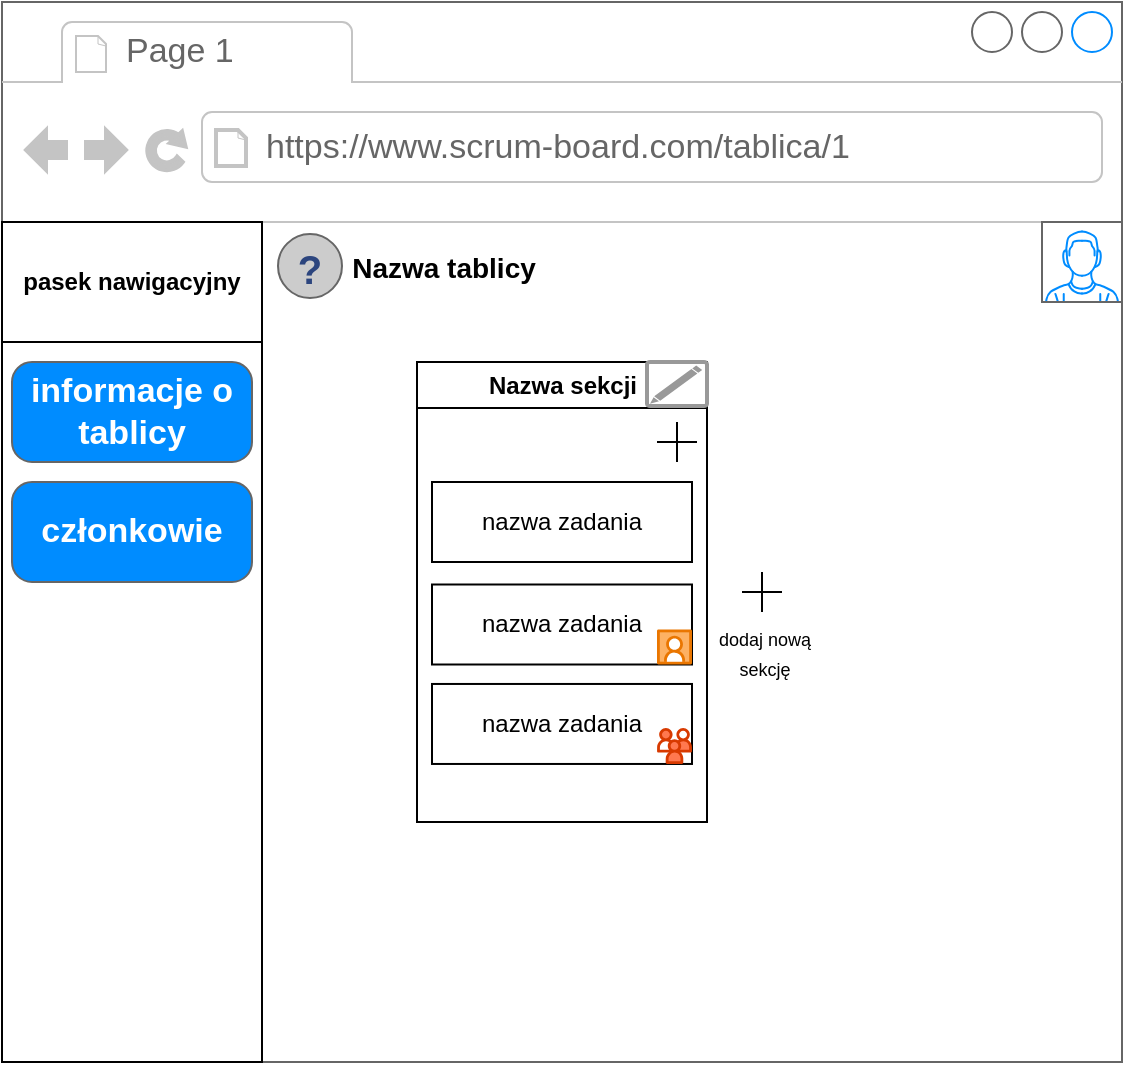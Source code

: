<mxfile version="24.0.2" type="device" pages="2">
  <diagram name="Strona-1" id="AWiner5oOUAS1Hgjm13_">
    <mxGraphModel dx="1009" dy="-619" grid="1" gridSize="10" guides="1" tooltips="1" connect="1" arrows="1" fold="1" page="1" pageScale="1" pageWidth="827" pageHeight="1169" math="0" shadow="0">
      <root>
        <mxCell id="0" />
        <mxCell id="1" parent="0" />
        <mxCell id="0OyC13PRXpWRmpuwHK3v-1" value="" style="strokeWidth=1;shadow=0;dashed=0;align=center;html=1;shape=mxgraph.mockup.containers.browserWindow;rSize=0;strokeColor=#666666;strokeColor2=#008cff;strokeColor3=#c4c4c4;mainText=,;recursiveResize=0;" vertex="1" parent="1">
          <mxGeometry x="120" y="1210" width="560" height="530" as="geometry" />
        </mxCell>
        <mxCell id="0OyC13PRXpWRmpuwHK3v-2" value="Page 1" style="strokeWidth=1;shadow=0;dashed=0;align=center;html=1;shape=mxgraph.mockup.containers.anchor;fontSize=17;fontColor=#666666;align=left;whiteSpace=wrap;" vertex="1" parent="0OyC13PRXpWRmpuwHK3v-1">
          <mxGeometry x="60" y="12" width="110" height="26" as="geometry" />
        </mxCell>
        <mxCell id="0OyC13PRXpWRmpuwHK3v-3" value="https://www.scrum-board.com/tablica/1" style="strokeWidth=1;shadow=0;dashed=0;align=center;html=1;shape=mxgraph.mockup.containers.anchor;rSize=0;fontSize=17;fontColor=#666666;align=left;" vertex="1" parent="0OyC13PRXpWRmpuwHK3v-1">
          <mxGeometry x="130" y="60" width="250" height="26" as="geometry" />
        </mxCell>
        <mxCell id="0OyC13PRXpWRmpuwHK3v-4" value="" style="verticalLabelPosition=bottom;shadow=0;dashed=0;align=center;html=1;verticalAlign=top;strokeWidth=1;shape=mxgraph.mockup.containers.userMale;strokeColor=#666666;strokeColor2=#008cff;" vertex="1" parent="0OyC13PRXpWRmpuwHK3v-1">
          <mxGeometry x="520" y="110" width="40" height="40" as="geometry" />
        </mxCell>
        <mxCell id="0OyC13PRXpWRmpuwHK3v-5" value="" style="strokeWidth=1;shadow=0;dashed=0;align=center;html=1;shape=mxgraph.mockup.forms.anchor;align=right;spacingRight=2;fontColor=#666666;" vertex="1" parent="0OyC13PRXpWRmpuwHK3v-1">
          <mxGeometry x="60" y="200" width="50" height="18" as="geometry" />
        </mxCell>
        <mxCell id="0OyC13PRXpWRmpuwHK3v-6" value="" style="strokeWidth=1;shadow=0;dashed=0;align=center;html=1;shape=mxgraph.mockup.forms.anchor;align=right;spacingRight=2;fontColor=#666666;" vertex="1" parent="0OyC13PRXpWRmpuwHK3v-1">
          <mxGeometry x="60" y="230" width="50" height="18" as="geometry" />
        </mxCell>
        <mxCell id="0OyC13PRXpWRmpuwHK3v-7" value="" style="verticalLabelPosition=bottom;shadow=0;dashed=0;align=center;html=1;verticalAlign=top;strokeWidth=1;shape=mxgraph.mockup.misc.help_icon;" vertex="1" parent="0OyC13PRXpWRmpuwHK3v-1">
          <mxGeometry x="138" y="116" width="32" height="32" as="geometry" />
        </mxCell>
        <mxCell id="0OyC13PRXpWRmpuwHK3v-8" value="&lt;font style=&quot;font-size: 14px;&quot;&gt;&lt;b&gt;Nazwa tablicy&lt;/b&gt;&lt;/font&gt;" style="text;html=1;align=center;verticalAlign=middle;whiteSpace=wrap;rounded=0;" vertex="1" parent="0OyC13PRXpWRmpuwHK3v-1">
          <mxGeometry x="170" y="118" width="102" height="30" as="geometry" />
        </mxCell>
        <mxCell id="0OyC13PRXpWRmpuwHK3v-9" value="Nazwa sekcji" style="swimlane;whiteSpace=wrap;html=1;" vertex="1" parent="0OyC13PRXpWRmpuwHK3v-1">
          <mxGeometry x="207.5" y="180" width="145" height="230" as="geometry">
            <mxRectangle x="215" y="200" width="110" height="30" as="alternateBounds" />
          </mxGeometry>
        </mxCell>
        <mxCell id="0OyC13PRXpWRmpuwHK3v-10" value="" style="strokeColor=#999999;verticalLabelPosition=bottom;shadow=0;dashed=0;verticalAlign=top;strokeWidth=2;html=1;shape=mxgraph.mockup.misc.editIcon;" vertex="1" parent="0OyC13PRXpWRmpuwHK3v-9">
          <mxGeometry x="115" width="30" height="22" as="geometry" />
        </mxCell>
        <mxCell id="0OyC13PRXpWRmpuwHK3v-11" value="" style="endArrow=none;html=1;rounded=0;" edge="1" parent="0OyC13PRXpWRmpuwHK3v-9">
          <mxGeometry width="50" height="50" relative="1" as="geometry">
            <mxPoint x="130" y="50" as="sourcePoint" />
            <mxPoint x="130" y="30" as="targetPoint" />
          </mxGeometry>
        </mxCell>
        <mxCell id="0OyC13PRXpWRmpuwHK3v-12" value="" style="endArrow=none;html=1;rounded=0;" edge="1" parent="0OyC13PRXpWRmpuwHK3v-9">
          <mxGeometry width="50" height="50" relative="1" as="geometry">
            <mxPoint x="140" y="40" as="sourcePoint" />
            <mxPoint x="120" y="40" as="targetPoint" />
          </mxGeometry>
        </mxCell>
        <mxCell id="0OyC13PRXpWRmpuwHK3v-13" value="nazwa zadania" style="rounded=0;whiteSpace=wrap;html=1;" vertex="1" parent="0OyC13PRXpWRmpuwHK3v-9">
          <mxGeometry x="7.5" y="60" width="130" height="40" as="geometry" />
        </mxCell>
        <mxCell id="0OyC13PRXpWRmpuwHK3v-14" value="nazwa zadania" style="rounded=0;whiteSpace=wrap;html=1;" vertex="1" parent="0OyC13PRXpWRmpuwHK3v-9">
          <mxGeometry x="7.5" y="111.25" width="130" height="40" as="geometry" />
        </mxCell>
        <mxCell id="0OyC13PRXpWRmpuwHK3v-15" value="nazwa zadania" style="rounded=0;whiteSpace=wrap;html=1;" vertex="1" parent="0OyC13PRXpWRmpuwHK3v-9">
          <mxGeometry x="7.5" y="160.98" width="130" height="40" as="geometry" />
        </mxCell>
        <mxCell id="0OyC13PRXpWRmpuwHK3v-16" value="" style="verticalLabelPosition=bottom;aspect=fixed;html=1;shape=mxgraph.salesforce.social_studio;" vertex="1" parent="0OyC13PRXpWRmpuwHK3v-9">
          <mxGeometry x="120" y="133.75" width="17.5" height="17.5" as="geometry" />
        </mxCell>
        <mxCell id="0OyC13PRXpWRmpuwHK3v-17" value="" style="verticalLabelPosition=bottom;aspect=fixed;html=1;shape=mxgraph.salesforce.employees;" vertex="1" parent="0OyC13PRXpWRmpuwHK3v-9">
          <mxGeometry x="120" y="182.94" width="17.5" height="18.04" as="geometry" />
        </mxCell>
        <mxCell id="0OyC13PRXpWRmpuwHK3v-18" value="" style="endArrow=none;html=1;rounded=0;" edge="1" parent="0OyC13PRXpWRmpuwHK3v-1">
          <mxGeometry width="50" height="50" relative="1" as="geometry">
            <mxPoint x="380" y="305" as="sourcePoint" />
            <mxPoint x="380" y="285" as="targetPoint" />
          </mxGeometry>
        </mxCell>
        <mxCell id="0OyC13PRXpWRmpuwHK3v-19" value="" style="endArrow=none;html=1;rounded=0;" edge="1" parent="0OyC13PRXpWRmpuwHK3v-1">
          <mxGeometry width="50" height="50" relative="1" as="geometry">
            <mxPoint x="390" y="295" as="sourcePoint" />
            <mxPoint x="370" y="295" as="targetPoint" />
          </mxGeometry>
        </mxCell>
        <mxCell id="0OyC13PRXpWRmpuwHK3v-20" value="&lt;font style=&quot;font-size: 9px;&quot;&gt;dodaj nową sekcję&lt;/font&gt;" style="text;html=1;align=center;verticalAlign=middle;whiteSpace=wrap;rounded=0;strokeWidth=1;" vertex="1" parent="0OyC13PRXpWRmpuwHK3v-1">
          <mxGeometry x="353" y="310" width="57" height="30" as="geometry" />
        </mxCell>
        <mxCell id="0OyC13PRXpWRmpuwHK3v-36" value="pasek nawigacyjny" style="swimlane;whiteSpace=wrap;html=1;startSize=60;" vertex="1" parent="0OyC13PRXpWRmpuwHK3v-1">
          <mxGeometry y="110" width="130" height="420" as="geometry" />
        </mxCell>
        <mxCell id="0OyC13PRXpWRmpuwHK3v-37" value="informacje o tablicy" style="strokeWidth=1;shadow=0;dashed=0;align=center;html=1;shape=mxgraph.mockup.buttons.button;strokeColor=#666666;fontColor=#ffffff;mainText=;buttonStyle=round;fontSize=17;fontStyle=1;fillColor=#008cff;whiteSpace=wrap;" vertex="1" parent="0OyC13PRXpWRmpuwHK3v-36">
          <mxGeometry x="5" y="70" width="120" height="50" as="geometry" />
        </mxCell>
        <mxCell id="0OyC13PRXpWRmpuwHK3v-38" value="członkowie" style="strokeWidth=1;shadow=0;dashed=0;align=center;html=1;shape=mxgraph.mockup.buttons.button;strokeColor=#666666;fontColor=#ffffff;mainText=;buttonStyle=round;fontSize=17;fontStyle=1;fillColor=#008cff;whiteSpace=wrap;" vertex="1" parent="0OyC13PRXpWRmpuwHK3v-36">
          <mxGeometry x="5" y="130" width="120" height="50" as="geometry" />
        </mxCell>
      </root>
    </mxGraphModel>
  </diagram>
  <diagram id="fLcif_8BohK0dgldnZe7" name="Strona-2">
    <mxGraphModel dx="1009" dy="550" grid="1" gridSize="10" guides="1" tooltips="1" connect="1" arrows="1" fold="1" page="1" pageScale="1" pageWidth="827" pageHeight="1169" math="0" shadow="0">
      <root>
        <mxCell id="0" />
        <mxCell id="1" parent="0" />
        <mxCell id="6Ro5PVa6fDe5Ohe-M9_j-1" value="" style="strokeWidth=1;shadow=0;dashed=0;align=center;html=1;shape=mxgraph.mockup.containers.browserWindow;rSize=0;strokeColor=#666666;strokeColor2=#008cff;strokeColor3=#c4c4c4;mainText=,;recursiveResize=0;" vertex="1" parent="1">
          <mxGeometry x="134" y="30" width="560" height="485" as="geometry" />
        </mxCell>
        <mxCell id="6Ro5PVa6fDe5Ohe-M9_j-2" value="Page 1" style="strokeWidth=1;shadow=0;dashed=0;align=center;html=1;shape=mxgraph.mockup.containers.anchor;fontSize=17;fontColor=#666666;align=left;whiteSpace=wrap;" vertex="1" parent="6Ro5PVa6fDe5Ohe-M9_j-1">
          <mxGeometry x="60" y="12" width="110" height="26" as="geometry" />
        </mxCell>
        <mxCell id="6Ro5PVa6fDe5Ohe-M9_j-3" value="https://www.scrum-board.com/tablica/1" style="strokeWidth=1;shadow=0;dashed=0;align=center;html=1;shape=mxgraph.mockup.containers.anchor;rSize=0;fontSize=17;fontColor=#666666;align=left;" vertex="1" parent="6Ro5PVa6fDe5Ohe-M9_j-1">
          <mxGeometry x="130" y="60" width="250" height="26" as="geometry" />
        </mxCell>
        <mxCell id="6Ro5PVa6fDe5Ohe-M9_j-4" value="" style="verticalLabelPosition=bottom;shadow=0;dashed=0;align=center;html=1;verticalAlign=top;strokeWidth=1;shape=mxgraph.mockup.containers.userMale;strokeColor=#666666;strokeColor2=#008cff;" vertex="1" parent="6Ro5PVa6fDe5Ohe-M9_j-1">
          <mxGeometry x="520" y="110" width="40" height="40" as="geometry" />
        </mxCell>
        <mxCell id="6Ro5PVa6fDe5Ohe-M9_j-5" value="" style="strokeWidth=1;shadow=0;dashed=0;align=center;html=1;shape=mxgraph.mockup.forms.anchor;align=right;spacingRight=2;fontColor=#666666;" vertex="1" parent="6Ro5PVa6fDe5Ohe-M9_j-1">
          <mxGeometry x="60" y="200" width="50" height="18" as="geometry" />
        </mxCell>
        <mxCell id="6Ro5PVa6fDe5Ohe-M9_j-6" value="" style="strokeWidth=1;shadow=0;dashed=0;align=center;html=1;shape=mxgraph.mockup.forms.anchor;align=right;spacingRight=2;fontColor=#666666;" vertex="1" parent="6Ro5PVa6fDe5Ohe-M9_j-1">
          <mxGeometry x="60" y="230" width="50" height="18" as="geometry" />
        </mxCell>
        <mxCell id="6Ro5PVa6fDe5Ohe-M9_j-7" value="" style="verticalLabelPosition=bottom;shadow=0;dashed=0;align=center;html=1;verticalAlign=top;strokeWidth=1;shape=mxgraph.mockup.misc.help_icon;" vertex="1" parent="6Ro5PVa6fDe5Ohe-M9_j-1">
          <mxGeometry x="6" y="118" width="32" height="32" as="geometry" />
        </mxCell>
        <mxCell id="6Ro5PVa6fDe5Ohe-M9_j-8" value="&lt;font style=&quot;font-size: 14px;&quot;&gt;&lt;b&gt;Nazwa tablicy&lt;/b&gt;&lt;/font&gt;" style="text;html=1;align=center;verticalAlign=middle;whiteSpace=wrap;rounded=0;" vertex="1" parent="6Ro5PVa6fDe5Ohe-M9_j-1">
          <mxGeometry x="38" y="120" width="102" height="30" as="geometry" />
        </mxCell>
        <mxCell id="6Ro5PVa6fDe5Ohe-M9_j-12" value="" style="strokeWidth=1;shadow=0;dashed=0;align=center;html=1;shape=mxgraph.mockup.containers.rrect;rSize=0;strokeColor=#666666;fontColor=#666666;fontSize=17;verticalAlign=top;whiteSpace=wrap;fillColor=#ffffff;spacingTop=32;" vertex="1" parent="6Ro5PVa6fDe5Ohe-M9_j-1">
          <mxGeometry x="155" y="173" width="250" height="140" as="geometry" />
        </mxCell>
        <mxCell id="6Ro5PVa6fDe5Ohe-M9_j-13" value="Tworzenie sekcji" style="strokeWidth=1;shadow=0;dashed=0;align=center;html=1;shape=mxgraph.mockup.containers.rrect;rSize=0;fontSize=17;fontColor=#666666;strokeColor=#666666;align=left;spacingLeft=8;fillColor=none;resizeWidth=1;whiteSpace=wrap;" vertex="1" parent="6Ro5PVa6fDe5Ohe-M9_j-12">
          <mxGeometry width="250" height="30" relative="1" as="geometry" />
        </mxCell>
        <mxCell id="6Ro5PVa6fDe5Ohe-M9_j-16" value="utwórz" style="strokeWidth=1;shadow=0;dashed=0;align=center;html=1;shape=mxgraph.mockup.containers.rrect;rSize=0;fontSize=16;fontColor=#666666;strokeColor=#c4c4c4;whiteSpace=wrap;fillColor=none;" vertex="1" parent="6Ro5PVa6fDe5Ohe-M9_j-12">
          <mxGeometry x="0.75" y="1" width="90" height="25" relative="1" as="geometry">
            <mxPoint x="-45" y="-33" as="offset" />
          </mxGeometry>
        </mxCell>
        <mxCell id="6Ro5PVa6fDe5Ohe-M9_j-17" value="Nazwa" style="text;html=1;align=center;verticalAlign=middle;whiteSpace=wrap;rounded=0;" vertex="1" parent="6Ro5PVa6fDe5Ohe-M9_j-12">
          <mxGeometry x="5" y="55" width="60" height="30" as="geometry" />
        </mxCell>
        <mxCell id="6Ro5PVa6fDe5Ohe-M9_j-18" value="przykładowa nazwa" style="strokeWidth=1;shadow=0;dashed=0;align=center;html=1;shape=mxgraph.mockup.forms.pwField;strokeColor=#999999;mainText=;align=left;fontColor=#666666;fontSize=17;spacingLeft=3;" vertex="1" parent="6Ro5PVa6fDe5Ohe-M9_j-12">
          <mxGeometry x="65" y="55" width="175" height="30" as="geometry" />
        </mxCell>
        <mxCell id="6Ro5PVa6fDe5Ohe-M9_j-20" value="" style="verticalLabelPosition=bottom;verticalAlign=top;html=1;shape=mxgraph.basic.x" vertex="1" parent="6Ro5PVa6fDe5Ohe-M9_j-12">
          <mxGeometry x="226" width="24" height="20" as="geometry" />
        </mxCell>
        <mxCell id="VHgBOdcvr8KjCzx9gJPn-1" value="" style="strokeWidth=1;shadow=0;dashed=0;align=center;html=1;shape=mxgraph.mockup.containers.browserWindow;rSize=0;strokeColor=#666666;strokeColor2=#008cff;strokeColor3=#c4c4c4;mainText=,;recursiveResize=0;" vertex="1" parent="1">
          <mxGeometry x="134" y="540" width="560" height="485" as="geometry" />
        </mxCell>
        <mxCell id="VHgBOdcvr8KjCzx9gJPn-2" value="Page 1" style="strokeWidth=1;shadow=0;dashed=0;align=center;html=1;shape=mxgraph.mockup.containers.anchor;fontSize=17;fontColor=#666666;align=left;whiteSpace=wrap;" vertex="1" parent="VHgBOdcvr8KjCzx9gJPn-1">
          <mxGeometry x="60" y="12" width="110" height="26" as="geometry" />
        </mxCell>
        <mxCell id="VHgBOdcvr8KjCzx9gJPn-3" value="https://www.scrum-board.com/tablica/1" style="strokeWidth=1;shadow=0;dashed=0;align=center;html=1;shape=mxgraph.mockup.containers.anchor;rSize=0;fontSize=17;fontColor=#666666;align=left;" vertex="1" parent="VHgBOdcvr8KjCzx9gJPn-1">
          <mxGeometry x="130" y="60" width="250" height="26" as="geometry" />
        </mxCell>
        <mxCell id="VHgBOdcvr8KjCzx9gJPn-4" value="" style="verticalLabelPosition=bottom;shadow=0;dashed=0;align=center;html=1;verticalAlign=top;strokeWidth=1;shape=mxgraph.mockup.containers.userMale;strokeColor=#666666;strokeColor2=#008cff;" vertex="1" parent="VHgBOdcvr8KjCzx9gJPn-1">
          <mxGeometry x="520" y="110" width="40" height="40" as="geometry" />
        </mxCell>
        <mxCell id="VHgBOdcvr8KjCzx9gJPn-5" value="" style="strokeWidth=1;shadow=0;dashed=0;align=center;html=1;shape=mxgraph.mockup.forms.anchor;align=right;spacingRight=2;fontColor=#666666;" vertex="1" parent="VHgBOdcvr8KjCzx9gJPn-1">
          <mxGeometry x="60" y="200" width="50" height="18" as="geometry" />
        </mxCell>
        <mxCell id="VHgBOdcvr8KjCzx9gJPn-6" value="" style="strokeWidth=1;shadow=0;dashed=0;align=center;html=1;shape=mxgraph.mockup.forms.anchor;align=right;spacingRight=2;fontColor=#666666;" vertex="1" parent="VHgBOdcvr8KjCzx9gJPn-1">
          <mxGeometry x="60" y="230" width="50" height="18" as="geometry" />
        </mxCell>
        <mxCell id="VHgBOdcvr8KjCzx9gJPn-7" value="" style="verticalLabelPosition=bottom;shadow=0;dashed=0;align=center;html=1;verticalAlign=top;strokeWidth=1;shape=mxgraph.mockup.misc.help_icon;" vertex="1" parent="VHgBOdcvr8KjCzx9gJPn-1">
          <mxGeometry x="6" y="118" width="32" height="32" as="geometry" />
        </mxCell>
        <mxCell id="VHgBOdcvr8KjCzx9gJPn-8" value="&lt;font style=&quot;font-size: 14px;&quot;&gt;&lt;b&gt;Nazwa tablicy&lt;/b&gt;&lt;/font&gt;" style="text;html=1;align=center;verticalAlign=middle;whiteSpace=wrap;rounded=0;" vertex="1" parent="VHgBOdcvr8KjCzx9gJPn-1">
          <mxGeometry x="38" y="120" width="102" height="30" as="geometry" />
        </mxCell>
        <mxCell id="VHgBOdcvr8KjCzx9gJPn-9" value="Nazwa sekcji" style="swimlane;whiteSpace=wrap;html=1;" vertex="1" parent="VHgBOdcvr8KjCzx9gJPn-1">
          <mxGeometry x="215" y="200" width="130" height="200" as="geometry" />
        </mxCell>
        <mxCell id="12Rim2TNoNShVMnvjZ4n-1" value="" style="strokeWidth=1;shadow=0;dashed=0;align=center;html=1;shape=mxgraph.mockup.containers.browserWindow;rSize=0;strokeColor=#666666;strokeColor2=#008cff;strokeColor3=#c4c4c4;mainText=,;recursiveResize=0;" vertex="1" parent="1">
          <mxGeometry x="134" y="1050" width="560" height="485" as="geometry" />
        </mxCell>
        <mxCell id="12Rim2TNoNShVMnvjZ4n-2" value="Page 1" style="strokeWidth=1;shadow=0;dashed=0;align=center;html=1;shape=mxgraph.mockup.containers.anchor;fontSize=17;fontColor=#666666;align=left;whiteSpace=wrap;" vertex="1" parent="12Rim2TNoNShVMnvjZ4n-1">
          <mxGeometry x="60" y="12" width="110" height="26" as="geometry" />
        </mxCell>
        <mxCell id="12Rim2TNoNShVMnvjZ4n-3" value="https://www.scrum-board.com/tablica/1" style="strokeWidth=1;shadow=0;dashed=0;align=center;html=1;shape=mxgraph.mockup.containers.anchor;rSize=0;fontSize=17;fontColor=#666666;align=left;" vertex="1" parent="12Rim2TNoNShVMnvjZ4n-1">
          <mxGeometry x="130" y="60" width="250" height="26" as="geometry" />
        </mxCell>
        <mxCell id="12Rim2TNoNShVMnvjZ4n-4" value="" style="verticalLabelPosition=bottom;shadow=0;dashed=0;align=center;html=1;verticalAlign=top;strokeWidth=1;shape=mxgraph.mockup.containers.userMale;strokeColor=#666666;strokeColor2=#008cff;" vertex="1" parent="12Rim2TNoNShVMnvjZ4n-1">
          <mxGeometry x="520" y="110" width="40" height="40" as="geometry" />
        </mxCell>
        <mxCell id="12Rim2TNoNShVMnvjZ4n-5" value="" style="strokeWidth=1;shadow=0;dashed=0;align=center;html=1;shape=mxgraph.mockup.forms.anchor;align=right;spacingRight=2;fontColor=#666666;" vertex="1" parent="12Rim2TNoNShVMnvjZ4n-1">
          <mxGeometry x="60" y="200" width="50" height="18" as="geometry" />
        </mxCell>
        <mxCell id="12Rim2TNoNShVMnvjZ4n-6" value="" style="strokeWidth=1;shadow=0;dashed=0;align=center;html=1;shape=mxgraph.mockup.forms.anchor;align=right;spacingRight=2;fontColor=#666666;" vertex="1" parent="12Rim2TNoNShVMnvjZ4n-1">
          <mxGeometry x="60" y="230" width="50" height="18" as="geometry" />
        </mxCell>
        <mxCell id="12Rim2TNoNShVMnvjZ4n-7" value="" style="verticalLabelPosition=bottom;shadow=0;dashed=0;align=center;html=1;verticalAlign=top;strokeWidth=1;shape=mxgraph.mockup.misc.help_icon;" vertex="1" parent="12Rim2TNoNShVMnvjZ4n-1">
          <mxGeometry x="6" y="118" width="32" height="32" as="geometry" />
        </mxCell>
        <mxCell id="12Rim2TNoNShVMnvjZ4n-8" value="&lt;font style=&quot;font-size: 14px;&quot;&gt;&lt;b&gt;Nazwa tablicy&lt;/b&gt;&lt;/font&gt;" style="text;html=1;align=center;verticalAlign=middle;whiteSpace=wrap;rounded=0;" vertex="1" parent="12Rim2TNoNShVMnvjZ4n-1">
          <mxGeometry x="38" y="120" width="102" height="30" as="geometry" />
        </mxCell>
        <mxCell id="12Rim2TNoNShVMnvjZ4n-9" value="Nazwa sekcji" style="swimlane;whiteSpace=wrap;html=1;" vertex="1" parent="12Rim2TNoNShVMnvjZ4n-1">
          <mxGeometry x="207.5" y="180" width="145" height="230" as="geometry">
            <mxRectangle x="215" y="200" width="110" height="30" as="alternateBounds" />
          </mxGeometry>
        </mxCell>
        <mxCell id="12Rim2TNoNShVMnvjZ4n-10" value="" style="strokeColor=#999999;verticalLabelPosition=bottom;shadow=0;dashed=0;verticalAlign=top;strokeWidth=2;html=1;shape=mxgraph.mockup.misc.editIcon;" vertex="1" parent="12Rim2TNoNShVMnvjZ4n-9">
          <mxGeometry x="115" width="30" height="22" as="geometry" />
        </mxCell>
        <mxCell id="12Rim2TNoNShVMnvjZ4n-11" value="" style="endArrow=none;html=1;rounded=0;" edge="1" parent="12Rim2TNoNShVMnvjZ4n-9">
          <mxGeometry width="50" height="50" relative="1" as="geometry">
            <mxPoint x="130" y="50" as="sourcePoint" />
            <mxPoint x="130" y="30" as="targetPoint" />
          </mxGeometry>
        </mxCell>
        <mxCell id="12Rim2TNoNShVMnvjZ4n-12" value="" style="endArrow=none;html=1;rounded=0;" edge="1" parent="12Rim2TNoNShVMnvjZ4n-9">
          <mxGeometry width="50" height="50" relative="1" as="geometry">
            <mxPoint x="140" y="40" as="sourcePoint" />
            <mxPoint x="120" y="40" as="targetPoint" />
          </mxGeometry>
        </mxCell>
        <mxCell id="12Rim2TNoNShVMnvjZ4n-13" value="" style="endArrow=none;html=1;rounded=0;" edge="1" parent="12Rim2TNoNShVMnvjZ4n-1">
          <mxGeometry width="50" height="50" relative="1" as="geometry">
            <mxPoint x="380" y="305" as="sourcePoint" />
            <mxPoint x="380" y="285" as="targetPoint" />
          </mxGeometry>
        </mxCell>
        <mxCell id="12Rim2TNoNShVMnvjZ4n-14" value="" style="endArrow=none;html=1;rounded=0;" edge="1" parent="12Rim2TNoNShVMnvjZ4n-1">
          <mxGeometry width="50" height="50" relative="1" as="geometry">
            <mxPoint x="390" y="295" as="sourcePoint" />
            <mxPoint x="370" y="295" as="targetPoint" />
          </mxGeometry>
        </mxCell>
        <mxCell id="12Rim2TNoNShVMnvjZ4n-15" value="&lt;font style=&quot;font-size: 9px;&quot;&gt;dodaj nową sekcję&lt;/font&gt;" style="text;html=1;align=center;verticalAlign=middle;whiteSpace=wrap;rounded=0;strokeWidth=1;" vertex="1" parent="12Rim2TNoNShVMnvjZ4n-1">
          <mxGeometry x="353" y="310" width="57" height="30" as="geometry" />
        </mxCell>
        <mxCell id="0KPcROpQQyLLNyKI4xY6-1" value="" style="strokeWidth=1;shadow=0;dashed=0;align=center;html=1;shape=mxgraph.mockup.containers.browserWindow;rSize=0;strokeColor=#666666;strokeColor2=#008cff;strokeColor3=#c4c4c4;mainText=,;recursiveResize=0;" vertex="1" parent="1">
          <mxGeometry x="134" y="1560" width="560" height="530" as="geometry" />
        </mxCell>
        <mxCell id="0KPcROpQQyLLNyKI4xY6-2" value="Page 1" style="strokeWidth=1;shadow=0;dashed=0;align=center;html=1;shape=mxgraph.mockup.containers.anchor;fontSize=17;fontColor=#666666;align=left;whiteSpace=wrap;" vertex="1" parent="0KPcROpQQyLLNyKI4xY6-1">
          <mxGeometry x="60" y="12" width="110" height="26" as="geometry" />
        </mxCell>
        <mxCell id="0KPcROpQQyLLNyKI4xY6-3" value="https://www.scrum-board.com/tablica/1" style="strokeWidth=1;shadow=0;dashed=0;align=center;html=1;shape=mxgraph.mockup.containers.anchor;rSize=0;fontSize=17;fontColor=#666666;align=left;" vertex="1" parent="0KPcROpQQyLLNyKI4xY6-1">
          <mxGeometry x="130" y="60" width="250" height="26" as="geometry" />
        </mxCell>
        <mxCell id="0KPcROpQQyLLNyKI4xY6-4" value="" style="verticalLabelPosition=bottom;shadow=0;dashed=0;align=center;html=1;verticalAlign=top;strokeWidth=1;shape=mxgraph.mockup.containers.userMale;strokeColor=#666666;strokeColor2=#008cff;" vertex="1" parent="0KPcROpQQyLLNyKI4xY6-1">
          <mxGeometry x="520" y="110" width="40" height="40" as="geometry" />
        </mxCell>
        <mxCell id="0KPcROpQQyLLNyKI4xY6-5" value="" style="strokeWidth=1;shadow=0;dashed=0;align=center;html=1;shape=mxgraph.mockup.forms.anchor;align=right;spacingRight=2;fontColor=#666666;" vertex="1" parent="0KPcROpQQyLLNyKI4xY6-1">
          <mxGeometry x="60" y="200" width="50" height="18" as="geometry" />
        </mxCell>
        <mxCell id="0KPcROpQQyLLNyKI4xY6-6" value="" style="strokeWidth=1;shadow=0;dashed=0;align=center;html=1;shape=mxgraph.mockup.forms.anchor;align=right;spacingRight=2;fontColor=#666666;" vertex="1" parent="0KPcROpQQyLLNyKI4xY6-1">
          <mxGeometry x="60" y="230" width="50" height="18" as="geometry" />
        </mxCell>
        <mxCell id="0KPcROpQQyLLNyKI4xY6-7" value="" style="verticalLabelPosition=bottom;shadow=0;dashed=0;align=center;html=1;verticalAlign=top;strokeWidth=1;shape=mxgraph.mockup.misc.help_icon;" vertex="1" parent="0KPcROpQQyLLNyKI4xY6-1">
          <mxGeometry x="6" y="118" width="32" height="32" as="geometry" />
        </mxCell>
        <mxCell id="0KPcROpQQyLLNyKI4xY6-8" value="&lt;font style=&quot;font-size: 14px;&quot;&gt;&lt;b&gt;Nazwa tablicy&lt;/b&gt;&lt;/font&gt;" style="text;html=1;align=center;verticalAlign=middle;whiteSpace=wrap;rounded=0;" vertex="1" parent="0KPcROpQQyLLNyKI4xY6-1">
          <mxGeometry x="38" y="120" width="102" height="30" as="geometry" />
        </mxCell>
        <mxCell id="0KPcROpQQyLLNyKI4xY6-9" value="Nazwa sekcji" style="swimlane;whiteSpace=wrap;html=1;" vertex="1" parent="0KPcROpQQyLLNyKI4xY6-1">
          <mxGeometry x="207.5" y="180" width="145" height="230" as="geometry">
            <mxRectangle x="215" y="200" width="110" height="30" as="alternateBounds" />
          </mxGeometry>
        </mxCell>
        <mxCell id="0KPcROpQQyLLNyKI4xY6-10" value="" style="strokeColor=#999999;verticalLabelPosition=bottom;shadow=0;dashed=0;verticalAlign=top;strokeWidth=2;html=1;shape=mxgraph.mockup.misc.editIcon;" vertex="1" parent="0KPcROpQQyLLNyKI4xY6-9">
          <mxGeometry x="115" width="30" height="22" as="geometry" />
        </mxCell>
        <mxCell id="0KPcROpQQyLLNyKI4xY6-11" value="" style="endArrow=none;html=1;rounded=0;" edge="1" parent="0KPcROpQQyLLNyKI4xY6-9">
          <mxGeometry width="50" height="50" relative="1" as="geometry">
            <mxPoint x="130" y="50" as="sourcePoint" />
            <mxPoint x="130" y="30" as="targetPoint" />
          </mxGeometry>
        </mxCell>
        <mxCell id="0KPcROpQQyLLNyKI4xY6-12" value="" style="endArrow=none;html=1;rounded=0;" edge="1" parent="0KPcROpQQyLLNyKI4xY6-9">
          <mxGeometry width="50" height="50" relative="1" as="geometry">
            <mxPoint x="140" y="40" as="sourcePoint" />
            <mxPoint x="120" y="40" as="targetPoint" />
          </mxGeometry>
        </mxCell>
        <mxCell id="0KPcROpQQyLLNyKI4xY6-13" value="" style="endArrow=none;html=1;rounded=0;" edge="1" parent="0KPcROpQQyLLNyKI4xY6-1">
          <mxGeometry width="50" height="50" relative="1" as="geometry">
            <mxPoint x="380" y="305" as="sourcePoint" />
            <mxPoint x="380" y="285" as="targetPoint" />
          </mxGeometry>
        </mxCell>
        <mxCell id="0KPcROpQQyLLNyKI4xY6-14" value="" style="endArrow=none;html=1;rounded=0;" edge="1" parent="0KPcROpQQyLLNyKI4xY6-1">
          <mxGeometry width="50" height="50" relative="1" as="geometry">
            <mxPoint x="390" y="295" as="sourcePoint" />
            <mxPoint x="370" y="295" as="targetPoint" />
          </mxGeometry>
        </mxCell>
        <mxCell id="0KPcROpQQyLLNyKI4xY6-15" value="&lt;font style=&quot;font-size: 9px;&quot;&gt;dodaj nową sekcję&lt;/font&gt;" style="text;html=1;align=center;verticalAlign=middle;whiteSpace=wrap;rounded=0;strokeWidth=1;" vertex="1" parent="0KPcROpQQyLLNyKI4xY6-1">
          <mxGeometry x="353" y="310" width="57" height="30" as="geometry" />
        </mxCell>
        <mxCell id="0KPcROpQQyLLNyKI4xY6-16" value="" style="strokeWidth=1;shadow=0;dashed=0;align=center;html=1;shape=mxgraph.mockup.containers.rrect;rSize=0;strokeColor=#666666;fontColor=#666666;fontSize=17;verticalAlign=top;whiteSpace=wrap;fillColor=#ffffff;spacingTop=32;" vertex="1" parent="0KPcROpQQyLLNyKI4xY6-1">
          <mxGeometry x="80" y="160" width="430" height="320" as="geometry" />
        </mxCell>
        <mxCell id="0KPcROpQQyLLNyKI4xY6-17" value="Tworzenie zadania" style="strokeWidth=1;shadow=0;dashed=0;align=center;html=1;shape=mxgraph.mockup.containers.rrect;rSize=0;fontSize=17;fontColor=#666666;strokeColor=#666666;align=left;spacingLeft=8;fillColor=none;resizeWidth=1;whiteSpace=wrap;" vertex="1" parent="0KPcROpQQyLLNyKI4xY6-16">
          <mxGeometry width="430" height="30" relative="1" as="geometry" />
        </mxCell>
        <mxCell id="0KPcROpQQyLLNyKI4xY6-18" value="utwórz" style="strokeWidth=1;shadow=0;dashed=0;align=center;html=1;shape=mxgraph.mockup.containers.rrect;rSize=0;fontSize=16;fontColor=#666666;strokeColor=#c4c4c4;whiteSpace=wrap;fillColor=none;" vertex="1" parent="0KPcROpQQyLLNyKI4xY6-16">
          <mxGeometry x="0.75" y="1" width="90" height="25" relative="1" as="geometry">
            <mxPoint x="8" y="-33" as="offset" />
          </mxGeometry>
        </mxCell>
        <mxCell id="0KPcROpQQyLLNyKI4xY6-19" value="" style="verticalLabelPosition=bottom;verticalAlign=top;html=1;shape=mxgraph.basic.x" vertex="1" parent="0KPcROpQQyLLNyKI4xY6-16">
          <mxGeometry x="406" width="24" height="30" as="geometry" />
        </mxCell>
        <mxCell id="0KPcROpQQyLLNyKI4xY6-20" value="nazwa zadania" style="strokeWidth=1;shadow=0;dashed=0;align=center;html=1;shape=mxgraph.mockup.text.textBox;fontColor=#666666;align=left;fontSize=17;spacingLeft=4;spacingTop=-3;whiteSpace=wrap;strokeColor=#666666;mainText=" vertex="1" parent="0KPcROpQQyLLNyKI4xY6-16">
          <mxGeometry x="93" y="74.8" width="317" height="32.8" as="geometry" />
        </mxCell>
        <mxCell id="0KPcROpQQyLLNyKI4xY6-21" value="Nazwa" style="text;html=1;align=center;verticalAlign=middle;whiteSpace=wrap;rounded=0;" vertex="1" parent="0KPcROpQQyLLNyKI4xY6-16">
          <mxGeometry x="30" y="67.2" width="60" height="48.0" as="geometry" />
        </mxCell>
        <mxCell id="0KPcROpQQyLLNyKI4xY6-22" value="Opis" style="text;html=1;align=center;verticalAlign=middle;whiteSpace=wrap;rounded=0;" vertex="1" parent="0KPcROpQQyLLNyKI4xY6-16">
          <mxGeometry x="33" y="128.0" width="60" height="48.0" as="geometry" />
        </mxCell>
        <mxCell id="0KPcROpQQyLLNyKI4xY6-23" value="opis" style="strokeWidth=1;shadow=0;dashed=0;align=center;html=1;shape=mxgraph.mockup.text.textBox;fontColor=#666666;align=left;fontSize=17;spacingLeft=4;spacingTop=-3;whiteSpace=wrap;strokeColor=#666666;mainText=" vertex="1" parent="0KPcROpQQyLLNyKI4xY6-16">
          <mxGeometry x="93" y="128.0" width="317" height="80.0" as="geometry" />
        </mxCell>
        <mxCell id="0KPcROpQQyLLNyKI4xY6-24" value="" style="strokeWidth=1;shadow=0;dashed=0;align=center;html=1;shape=mxgraph.mockup.forms.rrect;rSize=5;strokeColor=#999999;fillColor=#ffffff;" vertex="1" parent="0KPcROpQQyLLNyKI4xY6-16">
          <mxGeometry x="93" y="218.18" width="217" height="77.21" as="geometry" />
        </mxCell>
        <mxCell id="0KPcROpQQyLLNyKI4xY6-25" value="October 2014" style="strokeWidth=1;shadow=0;dashed=0;align=center;html=1;shape=mxgraph.mockup.forms.anchor;fontColor=#999999;" vertex="1" parent="0KPcROpQQyLLNyKI4xY6-24">
          <mxGeometry x="40.688" y="3.53" width="135.625" height="8.824" as="geometry" />
        </mxCell>
        <mxCell id="0KPcROpQQyLLNyKI4xY6-26" value="&lt;" style="strokeWidth=1;shadow=0;dashed=0;align=center;html=1;shape=mxgraph.mockup.forms.rrect;rSize=4;strokeColor=#999999;fontColor=#008cff;fontSize=19;fontStyle=1;" vertex="1" parent="0KPcROpQQyLLNyKI4xY6-24">
          <mxGeometry x="10.85" y="3.53" width="33.906" height="8.824" as="geometry" />
        </mxCell>
        <mxCell id="0KPcROpQQyLLNyKI4xY6-27" value="&gt;" style="strokeWidth=1;shadow=0;dashed=0;align=center;html=1;shape=mxgraph.mockup.forms.rrect;rSize=4;strokeColor=#999999;fontColor=#008cff;fontSize=19;fontStyle=1;" vertex="1" parent="0KPcROpQQyLLNyKI4xY6-24">
          <mxGeometry x="172.244" y="3.53" width="33.906" height="8.824" as="geometry" />
        </mxCell>
        <mxCell id="0KPcROpQQyLLNyKI4xY6-28" value="Mo" style="strokeWidth=1;shadow=0;dashed=0;align=center;html=1;shape=mxgraph.mockup.forms.anchor;fontColor=#999999;" vertex="1" parent="0KPcROpQQyLLNyKI4xY6-24">
          <mxGeometry x="13.563" y="12.354" width="27.125" height="8.824" as="geometry" />
        </mxCell>
        <mxCell id="0KPcROpQQyLLNyKI4xY6-29" value="Tu" style="strokeWidth=1;shadow=0;dashed=0;align=center;html=1;shape=mxgraph.mockup.forms.anchor;fontColor=#999999;" vertex="1" parent="0KPcROpQQyLLNyKI4xY6-24">
          <mxGeometry x="40.688" y="12.354" width="27.125" height="8.824" as="geometry" />
        </mxCell>
        <mxCell id="0KPcROpQQyLLNyKI4xY6-30" value="We" style="strokeWidth=1;shadow=0;dashed=0;align=center;html=1;shape=mxgraph.mockup.forms.anchor;fontColor=#999999;" vertex="1" parent="0KPcROpQQyLLNyKI4xY6-24">
          <mxGeometry x="67.812" y="12.354" width="27.125" height="8.824" as="geometry" />
        </mxCell>
        <mxCell id="0KPcROpQQyLLNyKI4xY6-31" value="Th" style="strokeWidth=1;shadow=0;dashed=0;align=center;html=1;shape=mxgraph.mockup.forms.anchor;fontColor=#999999;" vertex="1" parent="0KPcROpQQyLLNyKI4xY6-24">
          <mxGeometry x="94.938" y="12.354" width="27.125" height="8.824" as="geometry" />
        </mxCell>
        <mxCell id="0KPcROpQQyLLNyKI4xY6-32" value="Fr" style="strokeWidth=1;shadow=0;dashed=0;align=center;html=1;shape=mxgraph.mockup.forms.anchor;fontColor=#999999;" vertex="1" parent="0KPcROpQQyLLNyKI4xY6-24">
          <mxGeometry x="122.063" y="12.354" width="27.125" height="8.824" as="geometry" />
        </mxCell>
        <mxCell id="0KPcROpQQyLLNyKI4xY6-33" value="Sa" style="strokeWidth=1;shadow=0;dashed=0;align=center;html=1;shape=mxgraph.mockup.forms.anchor;fontColor=#999999;" vertex="1" parent="0KPcROpQQyLLNyKI4xY6-24">
          <mxGeometry x="149.188" y="12.354" width="27.125" height="8.824" as="geometry" />
        </mxCell>
        <mxCell id="0KPcROpQQyLLNyKI4xY6-34" value="Su" style="strokeWidth=1;shadow=0;dashed=0;align=center;html=1;shape=mxgraph.mockup.forms.anchor;fontColor=#999999;" vertex="1" parent="0KPcROpQQyLLNyKI4xY6-24">
          <mxGeometry x="176.313" y="12.354" width="27.125" height="8.824" as="geometry" />
        </mxCell>
        <mxCell id="0KPcROpQQyLLNyKI4xY6-35" value="1" style="strokeWidth=1;shadow=0;dashed=0;align=center;html=1;shape=mxgraph.mockup.forms.rrect;rSize=0;strokeColor=#999999;fontColor=#999999;" vertex="1" parent="0KPcROpQQyLLNyKI4xY6-24">
          <mxGeometry x="13.563" y="21.178" width="27.125" height="8.824" as="geometry" />
        </mxCell>
        <mxCell id="0KPcROpQQyLLNyKI4xY6-36" value="2" style="strokeWidth=1;shadow=0;dashed=0;align=center;html=1;shape=mxgraph.mockup.forms.rrect;rSize=0;strokeColor=#999999;fontColor=#999999;" vertex="1" parent="0KPcROpQQyLLNyKI4xY6-24">
          <mxGeometry x="40.688" y="21.178" width="27.125" height="8.824" as="geometry" />
        </mxCell>
        <mxCell id="0KPcROpQQyLLNyKI4xY6-37" value="3" style="strokeWidth=1;shadow=0;dashed=0;align=center;html=1;shape=mxgraph.mockup.forms.rrect;rSize=0;strokeColor=#999999;fontColor=#999999;" vertex="1" parent="0KPcROpQQyLLNyKI4xY6-24">
          <mxGeometry x="67.812" y="21.178" width="27.125" height="8.824" as="geometry" />
        </mxCell>
        <mxCell id="0KPcROpQQyLLNyKI4xY6-38" value="4" style="strokeWidth=1;shadow=0;dashed=0;align=center;html=1;shape=mxgraph.mockup.forms.rrect;rSize=0;strokeColor=#999999;fontColor=#999999;" vertex="1" parent="0KPcROpQQyLLNyKI4xY6-24">
          <mxGeometry x="94.938" y="21.178" width="27.125" height="8.824" as="geometry" />
        </mxCell>
        <mxCell id="0KPcROpQQyLLNyKI4xY6-39" value="5" style="strokeWidth=1;shadow=0;dashed=0;align=center;html=1;shape=mxgraph.mockup.forms.rrect;rSize=0;strokeColor=#999999;fontColor=#999999;" vertex="1" parent="0KPcROpQQyLLNyKI4xY6-24">
          <mxGeometry x="122.063" y="21.178" width="27.125" height="8.824" as="geometry" />
        </mxCell>
        <mxCell id="0KPcROpQQyLLNyKI4xY6-40" value="6" style="strokeWidth=1;shadow=0;dashed=0;align=center;html=1;shape=mxgraph.mockup.forms.rrect;rSize=0;strokeColor=#999999;fontColor=#999999;" vertex="1" parent="0KPcROpQQyLLNyKI4xY6-24">
          <mxGeometry x="149.188" y="21.178" width="27.125" height="8.824" as="geometry" />
        </mxCell>
        <mxCell id="0KPcROpQQyLLNyKI4xY6-41" value="7" style="strokeWidth=1;shadow=0;dashed=0;align=center;html=1;shape=mxgraph.mockup.forms.rrect;rSize=0;strokeColor=#999999;fontColor=#999999;" vertex="1" parent="0KPcROpQQyLLNyKI4xY6-24">
          <mxGeometry x="176.313" y="21.178" width="27.125" height="8.824" as="geometry" />
        </mxCell>
        <mxCell id="0KPcROpQQyLLNyKI4xY6-42" value="8" style="strokeWidth=1;shadow=0;dashed=0;align=center;html=1;shape=mxgraph.mockup.forms.rrect;rSize=0;strokeColor=#999999;fontColor=#999999;" vertex="1" parent="0KPcROpQQyLLNyKI4xY6-24">
          <mxGeometry x="13.563" y="30.002" width="27.125" height="8.824" as="geometry" />
        </mxCell>
        <mxCell id="0KPcROpQQyLLNyKI4xY6-43" value="9" style="strokeWidth=1;shadow=0;dashed=0;align=center;html=1;shape=mxgraph.mockup.forms.rrect;rSize=0;strokeColor=#999999;fontColor=#999999;" vertex="1" parent="0KPcROpQQyLLNyKI4xY6-24">
          <mxGeometry x="40.688" y="30.002" width="27.125" height="8.824" as="geometry" />
        </mxCell>
        <mxCell id="0KPcROpQQyLLNyKI4xY6-44" value="10" style="strokeWidth=1;shadow=0;dashed=0;align=center;html=1;shape=mxgraph.mockup.forms.rrect;rSize=0;strokeColor=#999999;fontColor=#999999;" vertex="1" parent="0KPcROpQQyLLNyKI4xY6-24">
          <mxGeometry x="67.812" y="30.002" width="27.125" height="8.824" as="geometry" />
        </mxCell>
        <mxCell id="0KPcROpQQyLLNyKI4xY6-45" value="11" style="strokeWidth=1;shadow=0;dashed=0;align=center;html=1;shape=mxgraph.mockup.forms.rrect;rSize=0;strokeColor=#999999;fontColor=#999999;" vertex="1" parent="0KPcROpQQyLLNyKI4xY6-24">
          <mxGeometry x="94.938" y="30.002" width="27.125" height="8.824" as="geometry" />
        </mxCell>
        <mxCell id="0KPcROpQQyLLNyKI4xY6-46" value="12" style="strokeWidth=1;shadow=0;dashed=0;align=center;html=1;shape=mxgraph.mockup.forms.rrect;rSize=0;strokeColor=#999999;fontColor=#999999;" vertex="1" parent="0KPcROpQQyLLNyKI4xY6-24">
          <mxGeometry x="122.063" y="30.002" width="27.125" height="8.824" as="geometry" />
        </mxCell>
        <mxCell id="0KPcROpQQyLLNyKI4xY6-47" value="13" style="strokeWidth=1;shadow=0;dashed=0;align=center;html=1;shape=mxgraph.mockup.forms.rrect;rSize=0;strokeColor=#999999;fontColor=#999999;" vertex="1" parent="0KPcROpQQyLLNyKI4xY6-24">
          <mxGeometry x="149.188" y="30.002" width="27.125" height="8.824" as="geometry" />
        </mxCell>
        <mxCell id="0KPcROpQQyLLNyKI4xY6-48" value="14" style="strokeWidth=1;shadow=0;dashed=0;align=center;html=1;shape=mxgraph.mockup.forms.rrect;rSize=0;strokeColor=#999999;fontColor=#999999;" vertex="1" parent="0KPcROpQQyLLNyKI4xY6-24">
          <mxGeometry x="176.313" y="30.002" width="27.125" height="8.824" as="geometry" />
        </mxCell>
        <mxCell id="0KPcROpQQyLLNyKI4xY6-49" value="15" style="strokeWidth=1;shadow=0;dashed=0;align=center;html=1;shape=mxgraph.mockup.forms.rrect;rSize=0;strokeColor=#999999;fontColor=#999999;" vertex="1" parent="0KPcROpQQyLLNyKI4xY6-24">
          <mxGeometry x="13.563" y="38.826" width="27.125" height="8.824" as="geometry" />
        </mxCell>
        <mxCell id="0KPcROpQQyLLNyKI4xY6-50" value="16" style="strokeWidth=1;shadow=0;dashed=0;align=center;html=1;shape=mxgraph.mockup.forms.rrect;rSize=0;strokeColor=#999999;fontColor=#999999;" vertex="1" parent="0KPcROpQQyLLNyKI4xY6-24">
          <mxGeometry x="40.688" y="38.826" width="27.125" height="8.824" as="geometry" />
        </mxCell>
        <mxCell id="0KPcROpQQyLLNyKI4xY6-51" value="17" style="strokeWidth=1;shadow=0;dashed=0;align=center;html=1;shape=mxgraph.mockup.forms.rrect;rSize=0;strokeColor=#999999;fontColor=#999999;" vertex="1" parent="0KPcROpQQyLLNyKI4xY6-24">
          <mxGeometry x="67.812" y="38.826" width="27.125" height="8.824" as="geometry" />
        </mxCell>
        <mxCell id="0KPcROpQQyLLNyKI4xY6-52" value="18" style="strokeWidth=1;shadow=0;dashed=0;align=center;html=1;shape=mxgraph.mockup.forms.rrect;rSize=0;strokeColor=#999999;fontColor=#999999;" vertex="1" parent="0KPcROpQQyLLNyKI4xY6-24">
          <mxGeometry x="94.938" y="38.826" width="27.125" height="8.824" as="geometry" />
        </mxCell>
        <mxCell id="0KPcROpQQyLLNyKI4xY6-53" value="19" style="strokeWidth=1;shadow=0;dashed=0;align=center;html=1;shape=mxgraph.mockup.forms.rrect;rSize=0;strokeColor=#999999;fontColor=#999999;" vertex="1" parent="0KPcROpQQyLLNyKI4xY6-24">
          <mxGeometry x="122.063" y="38.826" width="27.125" height="8.824" as="geometry" />
        </mxCell>
        <mxCell id="0KPcROpQQyLLNyKI4xY6-54" value="20" style="strokeWidth=1;shadow=0;dashed=0;align=center;html=1;shape=mxgraph.mockup.forms.rrect;rSize=0;strokeColor=#999999;fontColor=#999999;" vertex="1" parent="0KPcROpQQyLLNyKI4xY6-24">
          <mxGeometry x="149.188" y="38.826" width="27.125" height="8.824" as="geometry" />
        </mxCell>
        <mxCell id="0KPcROpQQyLLNyKI4xY6-55" value="21" style="strokeWidth=1;shadow=0;dashed=0;align=center;html=1;shape=mxgraph.mockup.forms.rrect;rSize=0;strokeColor=#999999;fontColor=#999999;" vertex="1" parent="0KPcROpQQyLLNyKI4xY6-24">
          <mxGeometry x="176.313" y="38.826" width="27.125" height="8.824" as="geometry" />
        </mxCell>
        <mxCell id="0KPcROpQQyLLNyKI4xY6-56" value="22" style="strokeWidth=1;shadow=0;dashed=0;align=center;html=1;shape=mxgraph.mockup.forms.rrect;rSize=0;strokeColor=#999999;fontColor=#999999;" vertex="1" parent="0KPcROpQQyLLNyKI4xY6-24">
          <mxGeometry x="13.563" y="47.65" width="27.125" height="8.824" as="geometry" />
        </mxCell>
        <mxCell id="0KPcROpQQyLLNyKI4xY6-57" value="23" style="strokeWidth=1;shadow=0;dashed=0;align=center;html=1;shape=mxgraph.mockup.forms.rrect;rSize=0;strokeColor=#999999;fontColor=#999999;" vertex="1" parent="0KPcROpQQyLLNyKI4xY6-24">
          <mxGeometry x="40.688" y="47.65" width="27.125" height="8.824" as="geometry" />
        </mxCell>
        <mxCell id="0KPcROpQQyLLNyKI4xY6-58" value="25" style="strokeWidth=1;shadow=0;dashed=0;align=center;html=1;shape=mxgraph.mockup.forms.rrect;rSize=0;strokeColor=#999999;fontColor=#999999;" vertex="1" parent="0KPcROpQQyLLNyKI4xY6-24">
          <mxGeometry x="94.938" y="47.65" width="27.125" height="8.824" as="geometry" />
        </mxCell>
        <mxCell id="0KPcROpQQyLLNyKI4xY6-59" value="26" style="strokeWidth=1;shadow=0;dashed=0;align=center;html=1;shape=mxgraph.mockup.forms.rrect;rSize=0;strokeColor=#999999;fontColor=#999999;" vertex="1" parent="0KPcROpQQyLLNyKI4xY6-24">
          <mxGeometry x="122.063" y="47.65" width="27.125" height="8.824" as="geometry" />
        </mxCell>
        <mxCell id="0KPcROpQQyLLNyKI4xY6-60" value="27" style="strokeWidth=1;shadow=0;dashed=0;align=center;html=1;shape=mxgraph.mockup.forms.rrect;rSize=0;strokeColor=#999999;fontColor=#999999;" vertex="1" parent="0KPcROpQQyLLNyKI4xY6-24">
          <mxGeometry x="149.188" y="47.65" width="27.125" height="8.824" as="geometry" />
        </mxCell>
        <mxCell id="0KPcROpQQyLLNyKI4xY6-61" value="28" style="strokeWidth=1;shadow=0;dashed=0;align=center;html=1;shape=mxgraph.mockup.forms.rrect;rSize=0;strokeColor=#999999;fontColor=#999999;" vertex="1" parent="0KPcROpQQyLLNyKI4xY6-24">
          <mxGeometry x="176.313" y="47.65" width="27.125" height="8.824" as="geometry" />
        </mxCell>
        <mxCell id="0KPcROpQQyLLNyKI4xY6-62" value="29" style="strokeWidth=1;shadow=0;dashed=0;align=center;html=1;shape=mxgraph.mockup.forms.rrect;rSize=0;strokeColor=#999999;fontColor=#999999;" vertex="1" parent="0KPcROpQQyLLNyKI4xY6-24">
          <mxGeometry x="13.563" y="56.474" width="27.125" height="8.824" as="geometry" />
        </mxCell>
        <mxCell id="0KPcROpQQyLLNyKI4xY6-63" value="30" style="strokeWidth=1;shadow=0;dashed=0;align=center;html=1;shape=mxgraph.mockup.forms.rrect;rSize=0;strokeColor=#999999;fontColor=#999999;" vertex="1" parent="0KPcROpQQyLLNyKI4xY6-24">
          <mxGeometry x="40.688" y="56.474" width="27.125" height="8.824" as="geometry" />
        </mxCell>
        <mxCell id="0KPcROpQQyLLNyKI4xY6-64" value="31" style="strokeWidth=1;shadow=0;dashed=0;align=center;html=1;shape=mxgraph.mockup.forms.rrect;rSize=0;strokeColor=#999999;fontColor=#999999;" vertex="1" parent="0KPcROpQQyLLNyKI4xY6-24">
          <mxGeometry x="67.812" y="56.474" width="27.125" height="8.824" as="geometry" />
        </mxCell>
        <mxCell id="0KPcROpQQyLLNyKI4xY6-65" value="1" style="strokeWidth=1;shadow=0;dashed=0;align=center;html=1;shape=mxgraph.mockup.forms.rrect;rSize=0;strokeColor=#999999;fontColor=#999999;fillColor=#ddeeff;" vertex="1" parent="0KPcROpQQyLLNyKI4xY6-24">
          <mxGeometry x="94.938" y="56.474" width="27.125" height="8.824" as="geometry" />
        </mxCell>
        <mxCell id="0KPcROpQQyLLNyKI4xY6-66" value="2" style="strokeWidth=1;shadow=0;dashed=0;align=center;html=1;shape=mxgraph.mockup.forms.rrect;rSize=0;strokeColor=#999999;fontColor=#999999;fillColor=#ddeeff;" vertex="1" parent="0KPcROpQQyLLNyKI4xY6-24">
          <mxGeometry x="122.063" y="56.474" width="27.125" height="8.824" as="geometry" />
        </mxCell>
        <mxCell id="0KPcROpQQyLLNyKI4xY6-67" value="3" style="strokeWidth=1;shadow=0;dashed=0;align=center;html=1;shape=mxgraph.mockup.forms.rrect;rSize=0;strokeColor=#999999;fontColor=#999999;fillColor=#ddeeff;" vertex="1" parent="0KPcROpQQyLLNyKI4xY6-24">
          <mxGeometry x="149.188" y="56.474" width="27.125" height="8.824" as="geometry" />
        </mxCell>
        <mxCell id="0KPcROpQQyLLNyKI4xY6-68" value="4" style="strokeWidth=1;shadow=0;dashed=0;align=center;html=1;shape=mxgraph.mockup.forms.rrect;rSize=0;strokeColor=#999999;fontColor=#999999;fillColor=#ddeeff;" vertex="1" parent="0KPcROpQQyLLNyKI4xY6-24">
          <mxGeometry x="176.313" y="56.474" width="27.125" height="8.824" as="geometry" />
        </mxCell>
        <mxCell id="0KPcROpQQyLLNyKI4xY6-69" value="5" style="strokeWidth=1;shadow=0;dashed=0;align=center;html=1;shape=mxgraph.mockup.forms.rrect;rSize=0;strokeColor=#999999;fontColor=#999999;fillColor=#ddeeff;" vertex="1" parent="0KPcROpQQyLLNyKI4xY6-24">
          <mxGeometry x="13.563" y="65.298" width="27.125" height="8.824" as="geometry" />
        </mxCell>
        <mxCell id="0KPcROpQQyLLNyKI4xY6-70" value="6" style="strokeWidth=1;shadow=0;dashed=0;align=center;html=1;shape=mxgraph.mockup.forms.rrect;rSize=0;strokeColor=#999999;fontColor=#999999;fillColor=#ddeeff;" vertex="1" parent="0KPcROpQQyLLNyKI4xY6-24">
          <mxGeometry x="40.688" y="65.298" width="27.125" height="8.824" as="geometry" />
        </mxCell>
        <mxCell id="0KPcROpQQyLLNyKI4xY6-71" value="7" style="strokeWidth=1;shadow=0;dashed=0;align=center;html=1;shape=mxgraph.mockup.forms.rrect;rSize=0;strokeColor=#999999;fontColor=#999999;fillColor=#ddeeff;" vertex="1" parent="0KPcROpQQyLLNyKI4xY6-24">
          <mxGeometry x="67.812" y="65.298" width="27.125" height="8.824" as="geometry" />
        </mxCell>
        <mxCell id="0KPcROpQQyLLNyKI4xY6-72" value="8" style="strokeWidth=1;shadow=0;dashed=0;align=center;html=1;shape=mxgraph.mockup.forms.rrect;rSize=0;strokeColor=#999999;fontColor=#999999;fillColor=#ddeeff;" vertex="1" parent="0KPcROpQQyLLNyKI4xY6-24">
          <mxGeometry x="94.938" y="65.298" width="27.125" height="8.824" as="geometry" />
        </mxCell>
        <mxCell id="0KPcROpQQyLLNyKI4xY6-73" value="9" style="strokeWidth=1;shadow=0;dashed=0;align=center;html=1;shape=mxgraph.mockup.forms.rrect;rSize=0;strokeColor=#999999;fontColor=#999999;fillColor=#ddeeff;" vertex="1" parent="0KPcROpQQyLLNyKI4xY6-24">
          <mxGeometry x="122.063" y="65.298" width="27.125" height="8.824" as="geometry" />
        </mxCell>
        <mxCell id="0KPcROpQQyLLNyKI4xY6-74" value="10" style="strokeWidth=1;shadow=0;dashed=0;align=center;html=1;shape=mxgraph.mockup.forms.rrect;rSize=0;strokeColor=#999999;fontColor=#999999;fillColor=#ddeeff;" vertex="1" parent="0KPcROpQQyLLNyKI4xY6-24">
          <mxGeometry x="149.188" y="65.298" width="27.125" height="8.824" as="geometry" />
        </mxCell>
        <mxCell id="0KPcROpQQyLLNyKI4xY6-75" value="11" style="strokeWidth=1;shadow=0;dashed=0;align=center;html=1;shape=mxgraph.mockup.forms.rrect;rSize=0;strokeColor=#999999;fontColor=#999999;fillColor=#ddeeff;" vertex="1" parent="0KPcROpQQyLLNyKI4xY6-24">
          <mxGeometry x="176.313" y="65.298" width="27.125" height="8.824" as="geometry" />
        </mxCell>
        <mxCell id="0KPcROpQQyLLNyKI4xY6-76" value="24" style="strokeWidth=1;shadow=0;dashed=0;align=center;html=1;shape=mxgraph.mockup.forms.rrect;rSize=0;strokeColor=#ff0000;fontColor=#ffffff;strokeWidth=2;fillColor=#008cff;" vertex="1" parent="0KPcROpQQyLLNyKI4xY6-24">
          <mxGeometry x="67.812" y="47.65" width="27.125" height="8.824" as="geometry" />
        </mxCell>
        <mxCell id="0KPcROpQQyLLNyKI4xY6-77" value="Termin" style="text;html=1;align=center;verticalAlign=middle;whiteSpace=wrap;rounded=0;" vertex="1" parent="0KPcROpQQyLLNyKI4xY6-16">
          <mxGeometry x="30" y="218" width="60" height="30" as="geometry" />
        </mxCell>
        <mxCell id="zYVD_nX7PFzkxSBtDf2d-1" value="" style="strokeWidth=1;shadow=0;dashed=0;align=center;html=1;shape=mxgraph.mockup.containers.browserWindow;rSize=0;strokeColor=#666666;strokeColor2=#008cff;strokeColor3=#c4c4c4;mainText=,;recursiveResize=0;" vertex="1" parent="1">
          <mxGeometry x="134" y="2100" width="560" height="530" as="geometry" />
        </mxCell>
        <mxCell id="zYVD_nX7PFzkxSBtDf2d-2" value="Page 1" style="strokeWidth=1;shadow=0;dashed=0;align=center;html=1;shape=mxgraph.mockup.containers.anchor;fontSize=17;fontColor=#666666;align=left;whiteSpace=wrap;" vertex="1" parent="zYVD_nX7PFzkxSBtDf2d-1">
          <mxGeometry x="60" y="12" width="110" height="26" as="geometry" />
        </mxCell>
        <mxCell id="zYVD_nX7PFzkxSBtDf2d-3" value="https://www.scrum-board.com/tablica/1" style="strokeWidth=1;shadow=0;dashed=0;align=center;html=1;shape=mxgraph.mockup.containers.anchor;rSize=0;fontSize=17;fontColor=#666666;align=left;" vertex="1" parent="zYVD_nX7PFzkxSBtDf2d-1">
          <mxGeometry x="130" y="60" width="250" height="26" as="geometry" />
        </mxCell>
        <mxCell id="zYVD_nX7PFzkxSBtDf2d-4" value="" style="verticalLabelPosition=bottom;shadow=0;dashed=0;align=center;html=1;verticalAlign=top;strokeWidth=1;shape=mxgraph.mockup.containers.userMale;strokeColor=#666666;strokeColor2=#008cff;" vertex="1" parent="zYVD_nX7PFzkxSBtDf2d-1">
          <mxGeometry x="520" y="110" width="40" height="40" as="geometry" />
        </mxCell>
        <mxCell id="zYVD_nX7PFzkxSBtDf2d-5" value="" style="strokeWidth=1;shadow=0;dashed=0;align=center;html=1;shape=mxgraph.mockup.forms.anchor;align=right;spacingRight=2;fontColor=#666666;" vertex="1" parent="zYVD_nX7PFzkxSBtDf2d-1">
          <mxGeometry x="60" y="200" width="50" height="18" as="geometry" />
        </mxCell>
        <mxCell id="zYVD_nX7PFzkxSBtDf2d-6" value="" style="strokeWidth=1;shadow=0;dashed=0;align=center;html=1;shape=mxgraph.mockup.forms.anchor;align=right;spacingRight=2;fontColor=#666666;" vertex="1" parent="zYVD_nX7PFzkxSBtDf2d-1">
          <mxGeometry x="60" y="230" width="50" height="18" as="geometry" />
        </mxCell>
        <mxCell id="zYVD_nX7PFzkxSBtDf2d-7" value="" style="verticalLabelPosition=bottom;shadow=0;dashed=0;align=center;html=1;verticalAlign=top;strokeWidth=1;shape=mxgraph.mockup.misc.help_icon;" vertex="1" parent="zYVD_nX7PFzkxSBtDf2d-1">
          <mxGeometry x="6" y="118" width="32" height="32" as="geometry" />
        </mxCell>
        <mxCell id="zYVD_nX7PFzkxSBtDf2d-8" value="&lt;font style=&quot;font-size: 14px;&quot;&gt;&lt;b&gt;Nazwa tablicy&lt;/b&gt;&lt;/font&gt;" style="text;html=1;align=center;verticalAlign=middle;whiteSpace=wrap;rounded=0;" vertex="1" parent="zYVD_nX7PFzkxSBtDf2d-1">
          <mxGeometry x="38" y="120" width="102" height="30" as="geometry" />
        </mxCell>
        <mxCell id="zYVD_nX7PFzkxSBtDf2d-9" value="Nazwa sekcji" style="swimlane;whiteSpace=wrap;html=1;" vertex="1" parent="zYVD_nX7PFzkxSBtDf2d-1">
          <mxGeometry x="207.5" y="180" width="145" height="230" as="geometry">
            <mxRectangle x="215" y="200" width="110" height="30" as="alternateBounds" />
          </mxGeometry>
        </mxCell>
        <mxCell id="zYVD_nX7PFzkxSBtDf2d-10" value="" style="strokeColor=#999999;verticalLabelPosition=bottom;shadow=0;dashed=0;verticalAlign=top;strokeWidth=2;html=1;shape=mxgraph.mockup.misc.editIcon;" vertex="1" parent="zYVD_nX7PFzkxSBtDf2d-9">
          <mxGeometry x="115" width="30" height="22" as="geometry" />
        </mxCell>
        <mxCell id="zYVD_nX7PFzkxSBtDf2d-11" value="" style="endArrow=none;html=1;rounded=0;" edge="1" parent="zYVD_nX7PFzkxSBtDf2d-9">
          <mxGeometry width="50" height="50" relative="1" as="geometry">
            <mxPoint x="130" y="50" as="sourcePoint" />
            <mxPoint x="130" y="30" as="targetPoint" />
          </mxGeometry>
        </mxCell>
        <mxCell id="zYVD_nX7PFzkxSBtDf2d-12" value="" style="endArrow=none;html=1;rounded=0;" edge="1" parent="zYVD_nX7PFzkxSBtDf2d-9">
          <mxGeometry width="50" height="50" relative="1" as="geometry">
            <mxPoint x="140" y="40" as="sourcePoint" />
            <mxPoint x="120" y="40" as="targetPoint" />
          </mxGeometry>
        </mxCell>
        <mxCell id="zYVD_nX7PFzkxSBtDf2d-13" value="nazwa zadania" style="rounded=0;whiteSpace=wrap;html=1;" vertex="1" parent="zYVD_nX7PFzkxSBtDf2d-9">
          <mxGeometry x="7.5" y="60" width="130" height="40" as="geometry" />
        </mxCell>
        <mxCell id="zYVD_nX7PFzkxSBtDf2d-14" value="nazwa zadania" style="rounded=0;whiteSpace=wrap;html=1;" vertex="1" parent="zYVD_nX7PFzkxSBtDf2d-9">
          <mxGeometry x="7.5" y="111.25" width="130" height="40" as="geometry" />
        </mxCell>
        <mxCell id="zYVD_nX7PFzkxSBtDf2d-15" value="nazwa zadania" style="rounded=0;whiteSpace=wrap;html=1;" vertex="1" parent="zYVD_nX7PFzkxSBtDf2d-9">
          <mxGeometry x="7.5" y="160.98" width="130" height="40" as="geometry" />
        </mxCell>
        <mxCell id="zYVD_nX7PFzkxSBtDf2d-16" value="" style="verticalLabelPosition=bottom;aspect=fixed;html=1;shape=mxgraph.salesforce.social_studio;" vertex="1" parent="zYVD_nX7PFzkxSBtDf2d-9">
          <mxGeometry x="120" y="133.75" width="17.5" height="17.5" as="geometry" />
        </mxCell>
        <mxCell id="zYVD_nX7PFzkxSBtDf2d-17" value="" style="verticalLabelPosition=bottom;aspect=fixed;html=1;shape=mxgraph.salesforce.employees;" vertex="1" parent="zYVD_nX7PFzkxSBtDf2d-9">
          <mxGeometry x="120" y="182.94" width="17.5" height="18.04" as="geometry" />
        </mxCell>
        <mxCell id="zYVD_nX7PFzkxSBtDf2d-18" value="" style="endArrow=none;html=1;rounded=0;" edge="1" parent="zYVD_nX7PFzkxSBtDf2d-1">
          <mxGeometry width="50" height="50" relative="1" as="geometry">
            <mxPoint x="380" y="305" as="sourcePoint" />
            <mxPoint x="380" y="285" as="targetPoint" />
          </mxGeometry>
        </mxCell>
        <mxCell id="zYVD_nX7PFzkxSBtDf2d-19" value="" style="endArrow=none;html=1;rounded=0;" edge="1" parent="zYVD_nX7PFzkxSBtDf2d-1">
          <mxGeometry width="50" height="50" relative="1" as="geometry">
            <mxPoint x="390" y="295" as="sourcePoint" />
            <mxPoint x="370" y="295" as="targetPoint" />
          </mxGeometry>
        </mxCell>
        <mxCell id="zYVD_nX7PFzkxSBtDf2d-20" value="&lt;font style=&quot;font-size: 9px;&quot;&gt;dodaj nową sekcję&lt;/font&gt;" style="text;html=1;align=center;verticalAlign=middle;whiteSpace=wrap;rounded=0;strokeWidth=1;" vertex="1" parent="zYVD_nX7PFzkxSBtDf2d-1">
          <mxGeometry x="353" y="310" width="57" height="30" as="geometry" />
        </mxCell>
        <mxCell id="M5lppVC-SD-U96as8-Nl-1" value="" style="strokeWidth=1;shadow=0;dashed=0;align=center;html=1;shape=mxgraph.mockup.containers.browserWindow;rSize=0;strokeColor=#666666;strokeColor2=#008cff;strokeColor3=#c4c4c4;mainText=,;recursiveResize=0;" vertex="1" parent="1">
          <mxGeometry x="134" y="2650" width="560" height="530" as="geometry" />
        </mxCell>
        <mxCell id="M5lppVC-SD-U96as8-Nl-2" value="Page 1" style="strokeWidth=1;shadow=0;dashed=0;align=center;html=1;shape=mxgraph.mockup.containers.anchor;fontSize=17;fontColor=#666666;align=left;whiteSpace=wrap;" vertex="1" parent="M5lppVC-SD-U96as8-Nl-1">
          <mxGeometry x="60" y="12" width="110" height="26" as="geometry" />
        </mxCell>
        <mxCell id="M5lppVC-SD-U96as8-Nl-3" value="https://www.scrum-board.com/tablica/1" style="strokeWidth=1;shadow=0;dashed=0;align=center;html=1;shape=mxgraph.mockup.containers.anchor;rSize=0;fontSize=17;fontColor=#666666;align=left;" vertex="1" parent="M5lppVC-SD-U96as8-Nl-1">
          <mxGeometry x="130" y="60" width="250" height="26" as="geometry" />
        </mxCell>
        <mxCell id="M5lppVC-SD-U96as8-Nl-4" value="" style="verticalLabelPosition=bottom;shadow=0;dashed=0;align=center;html=1;verticalAlign=top;strokeWidth=1;shape=mxgraph.mockup.containers.userMale;strokeColor=#666666;strokeColor2=#008cff;" vertex="1" parent="M5lppVC-SD-U96as8-Nl-1">
          <mxGeometry x="520" y="110" width="40" height="40" as="geometry" />
        </mxCell>
        <mxCell id="M5lppVC-SD-U96as8-Nl-5" value="" style="strokeWidth=1;shadow=0;dashed=0;align=center;html=1;shape=mxgraph.mockup.forms.anchor;align=right;spacingRight=2;fontColor=#666666;" vertex="1" parent="M5lppVC-SD-U96as8-Nl-1">
          <mxGeometry x="60" y="200" width="50" height="18" as="geometry" />
        </mxCell>
        <mxCell id="M5lppVC-SD-U96as8-Nl-6" value="" style="strokeWidth=1;shadow=0;dashed=0;align=center;html=1;shape=mxgraph.mockup.forms.anchor;align=right;spacingRight=2;fontColor=#666666;" vertex="1" parent="M5lppVC-SD-U96as8-Nl-1">
          <mxGeometry x="60" y="230" width="50" height="18" as="geometry" />
        </mxCell>
        <mxCell id="M5lppVC-SD-U96as8-Nl-7" value="" style="verticalLabelPosition=bottom;shadow=0;dashed=0;align=center;html=1;verticalAlign=top;strokeWidth=1;shape=mxgraph.mockup.misc.help_icon;" vertex="1" parent="M5lppVC-SD-U96as8-Nl-1">
          <mxGeometry x="6" y="118" width="32" height="32" as="geometry" />
        </mxCell>
        <mxCell id="M5lppVC-SD-U96as8-Nl-8" value="&lt;font style=&quot;font-size: 14px;&quot;&gt;&lt;b&gt;Nazwa tablicy&lt;/b&gt;&lt;/font&gt;" style="text;html=1;align=center;verticalAlign=middle;whiteSpace=wrap;rounded=0;" vertex="1" parent="M5lppVC-SD-U96as8-Nl-1">
          <mxGeometry x="38" y="120" width="102" height="30" as="geometry" />
        </mxCell>
        <mxCell id="M5lppVC-SD-U96as8-Nl-9" value="Nazwa sekcji" style="swimlane;whiteSpace=wrap;html=1;" vertex="1" parent="M5lppVC-SD-U96as8-Nl-1">
          <mxGeometry x="207.5" y="180" width="145" height="230" as="geometry">
            <mxRectangle x="215" y="200" width="110" height="30" as="alternateBounds" />
          </mxGeometry>
        </mxCell>
        <mxCell id="M5lppVC-SD-U96as8-Nl-10" value="" style="strokeColor=#999999;verticalLabelPosition=bottom;shadow=0;dashed=0;verticalAlign=top;strokeWidth=2;html=1;shape=mxgraph.mockup.misc.editIcon;" vertex="1" parent="M5lppVC-SD-U96as8-Nl-9">
          <mxGeometry x="115" width="30" height="22" as="geometry" />
        </mxCell>
        <mxCell id="M5lppVC-SD-U96as8-Nl-11" value="" style="endArrow=none;html=1;rounded=0;" edge="1" parent="M5lppVC-SD-U96as8-Nl-9">
          <mxGeometry width="50" height="50" relative="1" as="geometry">
            <mxPoint x="130" y="50" as="sourcePoint" />
            <mxPoint x="130" y="30" as="targetPoint" />
          </mxGeometry>
        </mxCell>
        <mxCell id="M5lppVC-SD-U96as8-Nl-12" value="" style="endArrow=none;html=1;rounded=0;" edge="1" parent="M5lppVC-SD-U96as8-Nl-9">
          <mxGeometry width="50" height="50" relative="1" as="geometry">
            <mxPoint x="140" y="40" as="sourcePoint" />
            <mxPoint x="120" y="40" as="targetPoint" />
          </mxGeometry>
        </mxCell>
        <mxCell id="M5lppVC-SD-U96as8-Nl-13" value="nazwa zadania" style="rounded=0;whiteSpace=wrap;html=1;" vertex="1" parent="M5lppVC-SD-U96as8-Nl-9">
          <mxGeometry x="7.5" y="60" width="130" height="40" as="geometry" />
        </mxCell>
        <mxCell id="M5lppVC-SD-U96as8-Nl-14" value="nazwa zadania" style="rounded=0;whiteSpace=wrap;html=1;" vertex="1" parent="M5lppVC-SD-U96as8-Nl-9">
          <mxGeometry x="7.5" y="111.25" width="130" height="40" as="geometry" />
        </mxCell>
        <mxCell id="M5lppVC-SD-U96as8-Nl-15" value="nazwa zadania" style="rounded=0;whiteSpace=wrap;html=1;" vertex="1" parent="M5lppVC-SD-U96as8-Nl-9">
          <mxGeometry x="7.5" y="160.98" width="130" height="40" as="geometry" />
        </mxCell>
        <mxCell id="M5lppVC-SD-U96as8-Nl-16" value="" style="verticalLabelPosition=bottom;aspect=fixed;html=1;shape=mxgraph.salesforce.social_studio;" vertex="1" parent="M5lppVC-SD-U96as8-Nl-9">
          <mxGeometry x="120" y="133.75" width="17.5" height="17.5" as="geometry" />
        </mxCell>
        <mxCell id="M5lppVC-SD-U96as8-Nl-17" value="" style="verticalLabelPosition=bottom;aspect=fixed;html=1;shape=mxgraph.salesforce.employees;" vertex="1" parent="M5lppVC-SD-U96as8-Nl-9">
          <mxGeometry x="120" y="182.94" width="17.5" height="18.04" as="geometry" />
        </mxCell>
        <mxCell id="M5lppVC-SD-U96as8-Nl-18" value="" style="endArrow=none;html=1;rounded=0;" edge="1" parent="M5lppVC-SD-U96as8-Nl-1">
          <mxGeometry width="50" height="50" relative="1" as="geometry">
            <mxPoint x="380" y="305" as="sourcePoint" />
            <mxPoint x="380" y="285" as="targetPoint" />
          </mxGeometry>
        </mxCell>
        <mxCell id="M5lppVC-SD-U96as8-Nl-19" value="" style="endArrow=none;html=1;rounded=0;" edge="1" parent="M5lppVC-SD-U96as8-Nl-1">
          <mxGeometry width="50" height="50" relative="1" as="geometry">
            <mxPoint x="390" y="295" as="sourcePoint" />
            <mxPoint x="370" y="295" as="targetPoint" />
          </mxGeometry>
        </mxCell>
        <mxCell id="M5lppVC-SD-U96as8-Nl-20" value="&lt;font style=&quot;font-size: 9px;&quot;&gt;dodaj nową sekcję&lt;/font&gt;" style="text;html=1;align=center;verticalAlign=middle;whiteSpace=wrap;rounded=0;strokeWidth=1;" vertex="1" parent="M5lppVC-SD-U96as8-Nl-1">
          <mxGeometry x="353" y="310" width="57" height="30" as="geometry" />
        </mxCell>
        <mxCell id="M5lppVC-SD-U96as8-Nl-21" value="" style="strokeWidth=1;shadow=0;dashed=0;align=center;html=1;shape=mxgraph.mockup.containers.rrect;rSize=0;strokeColor=#666666;fontColor=#666666;fontSize=17;verticalAlign=top;whiteSpace=wrap;fillColor=#ffffff;spacingTop=32;" vertex="1" parent="M5lppVC-SD-U96as8-Nl-1">
          <mxGeometry x="60" y="160" width="440" height="333" as="geometry" />
        </mxCell>
        <mxCell id="M5lppVC-SD-U96as8-Nl-22" value="&lt;b&gt;Nazwa zadania&lt;/b&gt;" style="strokeWidth=1;shadow=0;dashed=0;align=center;html=1;shape=mxgraph.mockup.containers.rrect;rSize=0;fontSize=17;fontColor=#666666;strokeColor=#666666;align=left;spacingLeft=8;fillColor=none;resizeWidth=1;whiteSpace=wrap;" vertex="1" parent="M5lppVC-SD-U96as8-Nl-21">
          <mxGeometry width="440.0" height="30" relative="1" as="geometry" />
        </mxCell>
        <mxCell id="M5lppVC-SD-U96as8-Nl-23" value="Usuń" style="strokeWidth=1;shadow=0;dashed=0;align=center;html=1;shape=mxgraph.mockup.containers.rrect;rSize=0;fontSize=16;fontColor=#666666;strokeColor=#c4c4c4;whiteSpace=wrap;fillColor=none;" vertex="1" parent="M5lppVC-SD-U96as8-Nl-21">
          <mxGeometry x="0.25" y="1" width="90" height="25" relative="1" as="geometry">
            <mxPoint x="120" y="-33" as="offset" />
          </mxGeometry>
        </mxCell>
        <mxCell id="M5lppVC-SD-U96as8-Nl-24" value="Zapisz" style="strokeWidth=1;shadow=0;dashed=0;align=center;html=1;shape=mxgraph.mockup.containers.rrect;rSize=0;fontSize=16;fontColor=#666666;strokeColor=#c4c4c4;whiteSpace=wrap;fillColor=none;" vertex="1" parent="M5lppVC-SD-U96as8-Nl-21">
          <mxGeometry x="0.75" y="1" width="90" height="25" relative="1" as="geometry">
            <mxPoint x="10" y="-33" as="offset" />
          </mxGeometry>
        </mxCell>
        <mxCell id="M5lppVC-SD-U96as8-Nl-25" value="" style="verticalLabelPosition=bottom;verticalAlign=top;html=1;shape=mxgraph.basic.x" vertex="1" parent="M5lppVC-SD-U96as8-Nl-21">
          <mxGeometry x="416" width="24" height="30" as="geometry" />
        </mxCell>
        <mxCell id="M5lppVC-SD-U96as8-Nl-26" value="opis" style="text;html=1;align=center;verticalAlign=middle;whiteSpace=wrap;rounded=0;" vertex="1" parent="M5lppVC-SD-U96as8-Nl-21">
          <mxGeometry x="10" y="46.853" width="60" height="33.466" as="geometry" />
        </mxCell>
        <mxCell id="M5lppVC-SD-U96as8-Nl-27" value="opis" style="strokeWidth=1;shadow=0;dashed=0;align=center;html=1;shape=mxgraph.mockup.text.textBox;fontColor=#666666;align=left;fontSize=17;spacingLeft=4;spacingTop=-3;whiteSpace=wrap;strokeColor=#666666;mainText=" vertex="1" parent="M5lppVC-SD-U96as8-Nl-21">
          <mxGeometry x="70" y="46.853" width="340" height="75.857" as="geometry" />
        </mxCell>
        <mxCell id="M5lppVC-SD-U96as8-Nl-28" value="data utworzenia" style="text;html=1;align=center;verticalAlign=middle;whiteSpace=wrap;rounded=0;" vertex="1" parent="M5lppVC-SD-U96as8-Nl-21">
          <mxGeometry x="10" y="146.135" width="90" height="33.466" as="geometry" />
        </mxCell>
        <mxCell id="M5lppVC-SD-U96as8-Nl-29" value="data" style="text;html=1;align=center;verticalAlign=middle;whiteSpace=wrap;rounded=0;" vertex="1" parent="M5lppVC-SD-U96as8-Nl-21">
          <mxGeometry x="100" y="146.135" width="60" height="33.466" as="geometry" />
        </mxCell>
        <mxCell id="M5lppVC-SD-U96as8-Nl-30" value="data realizacji" style="text;html=1;align=left;verticalAlign=middle;whiteSpace=wrap;rounded=0;" vertex="1" parent="M5lppVC-SD-U96as8-Nl-21">
          <mxGeometry x="10" y="179.602" width="95" height="33.466" as="geometry" />
        </mxCell>
        <mxCell id="M5lppVC-SD-U96as8-Nl-31" value="data" style="text;html=1;align=center;verticalAlign=middle;whiteSpace=wrap;rounded=0;" vertex="1" parent="M5lppVC-SD-U96as8-Nl-21">
          <mxGeometry x="100" y="179.602" width="60" height="33.466" as="geometry" />
        </mxCell>
        <mxCell id="M5lppVC-SD-U96as8-Nl-32" value="przydzielone do" style="text;html=1;align=center;verticalAlign=middle;whiteSpace=wrap;rounded=0;" vertex="1" parent="M5lppVC-SD-U96as8-Nl-21">
          <mxGeometry x="10" y="213.07" width="90" height="30" as="geometry" />
        </mxCell>
        <mxCell id="M5lppVC-SD-U96as8-Nl-33" value="" style="strokeWidth=1;shadow=0;dashed=0;align=center;html=1;shape=mxgraph.mockup.forms.rrect;rSize=0;strokeColor=#999999;fillColor=#ffffff;recursiveResize=0;" vertex="1" parent="M5lppVC-SD-U96as8-Nl-21">
          <mxGeometry x="106" y="210" width="174" height="90" as="geometry" />
        </mxCell>
        <mxCell id="M5lppVC-SD-U96as8-Nl-34" value="nazwa użytkownika" style="strokeWidth=1;shadow=0;dashed=0;align=center;html=1;shape=mxgraph.mockup.forms.rrect;rSize=0;fillColor=#eeeeee;strokeColor=#999999;gradientColor=#cccccc;align=left;spacingLeft=4;fontSize=17;fontColor=#666666;labelPosition=right;" vertex="1" parent="M5lppVC-SD-U96as8-Nl-33">
          <mxGeometry x="8" y="7.5" width="15" height="15" as="geometry" />
        </mxCell>
        <mxCell id="M5lppVC-SD-U96as8-Nl-35" value="nazwa użytkownika" style="strokeWidth=1;shadow=0;dashed=0;align=center;html=1;shape=mxgraph.mockup.forms.rrect;rSize=0;fillColor=#eeeeee;strokeColor=#999999;gradientColor=#cccccc;align=left;spacingLeft=4;fontSize=17;fontColor=#666666;labelPosition=right;" vertex="1" parent="M5lppVC-SD-U96as8-Nl-33">
          <mxGeometry x="8" y="37.5" width="15" height="15" as="geometry" />
        </mxCell>
        <mxCell id="M5lppVC-SD-U96as8-Nl-36" value="nazwa użytkownika" style="strokeWidth=1;shadow=0;dashed=0;align=center;html=1;shape=mxgraph.mockup.forms.checkbox;rSize=0;resizable=0;fillColor=#aaaaaa;strokeColor=#444444;gradientColor=#666666;align=left;spacingLeft=4;fontSize=17;fontColor=#008cff;labelPosition=right;" vertex="1" parent="M5lppVC-SD-U96as8-Nl-33">
          <mxGeometry x="8" y="67.5" width="15" height="15" as="geometry" />
        </mxCell>
      </root>
    </mxGraphModel>
  </diagram>
</mxfile>
